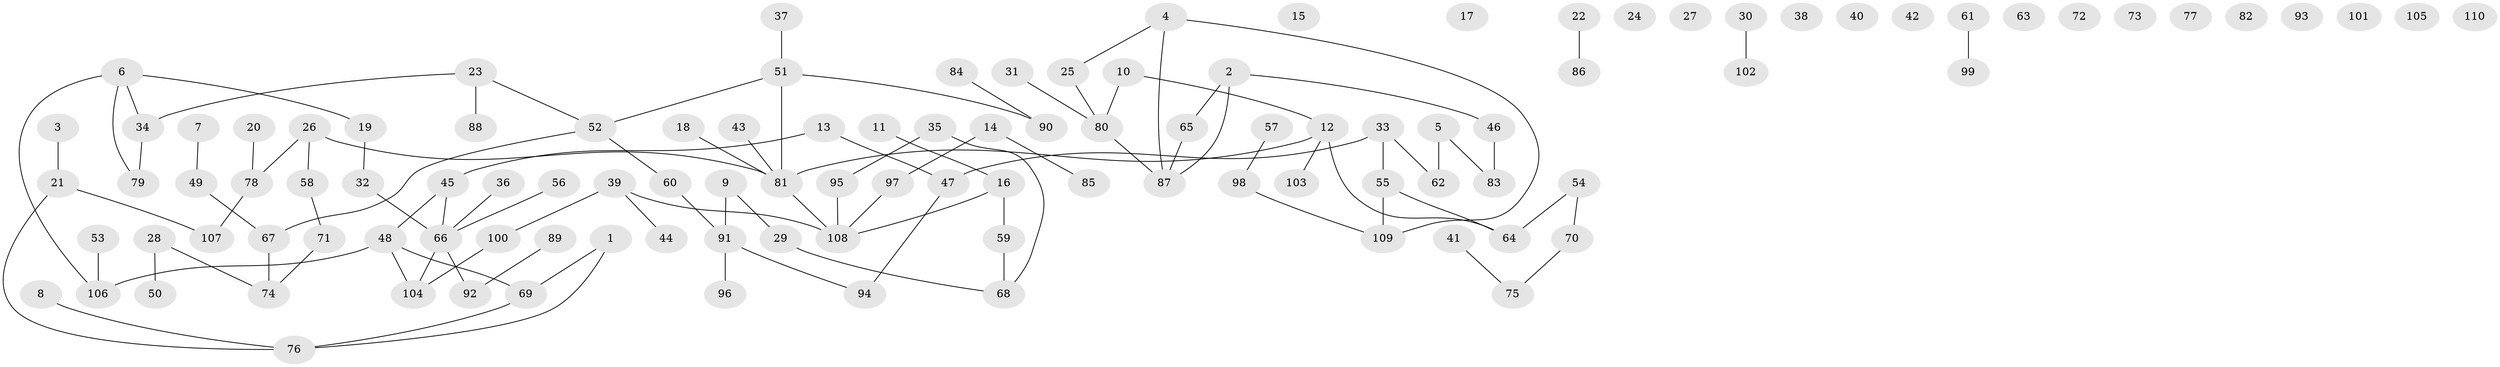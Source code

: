 // coarse degree distribution, {4: 0.05555555555555555, 2: 0.4444444444444444, 6: 0.16666666666666666, 3: 0.2222222222222222, 1: 0.1111111111111111}
// Generated by graph-tools (version 1.1) at 2025/48/03/04/25 22:48:18]
// undirected, 110 vertices, 105 edges
graph export_dot {
  node [color=gray90,style=filled];
  1;
  2;
  3;
  4;
  5;
  6;
  7;
  8;
  9;
  10;
  11;
  12;
  13;
  14;
  15;
  16;
  17;
  18;
  19;
  20;
  21;
  22;
  23;
  24;
  25;
  26;
  27;
  28;
  29;
  30;
  31;
  32;
  33;
  34;
  35;
  36;
  37;
  38;
  39;
  40;
  41;
  42;
  43;
  44;
  45;
  46;
  47;
  48;
  49;
  50;
  51;
  52;
  53;
  54;
  55;
  56;
  57;
  58;
  59;
  60;
  61;
  62;
  63;
  64;
  65;
  66;
  67;
  68;
  69;
  70;
  71;
  72;
  73;
  74;
  75;
  76;
  77;
  78;
  79;
  80;
  81;
  82;
  83;
  84;
  85;
  86;
  87;
  88;
  89;
  90;
  91;
  92;
  93;
  94;
  95;
  96;
  97;
  98;
  99;
  100;
  101;
  102;
  103;
  104;
  105;
  106;
  107;
  108;
  109;
  110;
  1 -- 69;
  1 -- 76;
  2 -- 46;
  2 -- 65;
  2 -- 87;
  3 -- 21;
  4 -- 25;
  4 -- 87;
  4 -- 109;
  5 -- 62;
  5 -- 83;
  6 -- 19;
  6 -- 34;
  6 -- 79;
  6 -- 106;
  7 -- 49;
  8 -- 76;
  9 -- 29;
  9 -- 91;
  10 -- 12;
  10 -- 80;
  11 -- 16;
  12 -- 64;
  12 -- 81;
  12 -- 103;
  13 -- 45;
  13 -- 47;
  14 -- 85;
  14 -- 97;
  16 -- 59;
  16 -- 108;
  18 -- 81;
  19 -- 32;
  20 -- 78;
  21 -- 76;
  21 -- 107;
  22 -- 86;
  23 -- 34;
  23 -- 52;
  23 -- 88;
  25 -- 80;
  26 -- 58;
  26 -- 78;
  26 -- 81;
  28 -- 50;
  28 -- 74;
  29 -- 68;
  30 -- 102;
  31 -- 80;
  32 -- 66;
  33 -- 47;
  33 -- 55;
  33 -- 62;
  34 -- 79;
  35 -- 68;
  35 -- 95;
  36 -- 66;
  37 -- 51;
  39 -- 44;
  39 -- 100;
  39 -- 108;
  41 -- 75;
  43 -- 81;
  45 -- 48;
  45 -- 66;
  46 -- 83;
  47 -- 94;
  48 -- 69;
  48 -- 104;
  48 -- 106;
  49 -- 67;
  51 -- 52;
  51 -- 81;
  51 -- 90;
  52 -- 60;
  52 -- 67;
  53 -- 106;
  54 -- 64;
  54 -- 70;
  55 -- 64;
  55 -- 109;
  56 -- 66;
  57 -- 98;
  58 -- 71;
  59 -- 68;
  60 -- 91;
  61 -- 99;
  65 -- 87;
  66 -- 92;
  66 -- 104;
  67 -- 74;
  69 -- 76;
  70 -- 75;
  71 -- 74;
  78 -- 107;
  80 -- 87;
  81 -- 108;
  84 -- 90;
  89 -- 92;
  91 -- 94;
  91 -- 96;
  95 -- 108;
  97 -- 108;
  98 -- 109;
  100 -- 104;
}
